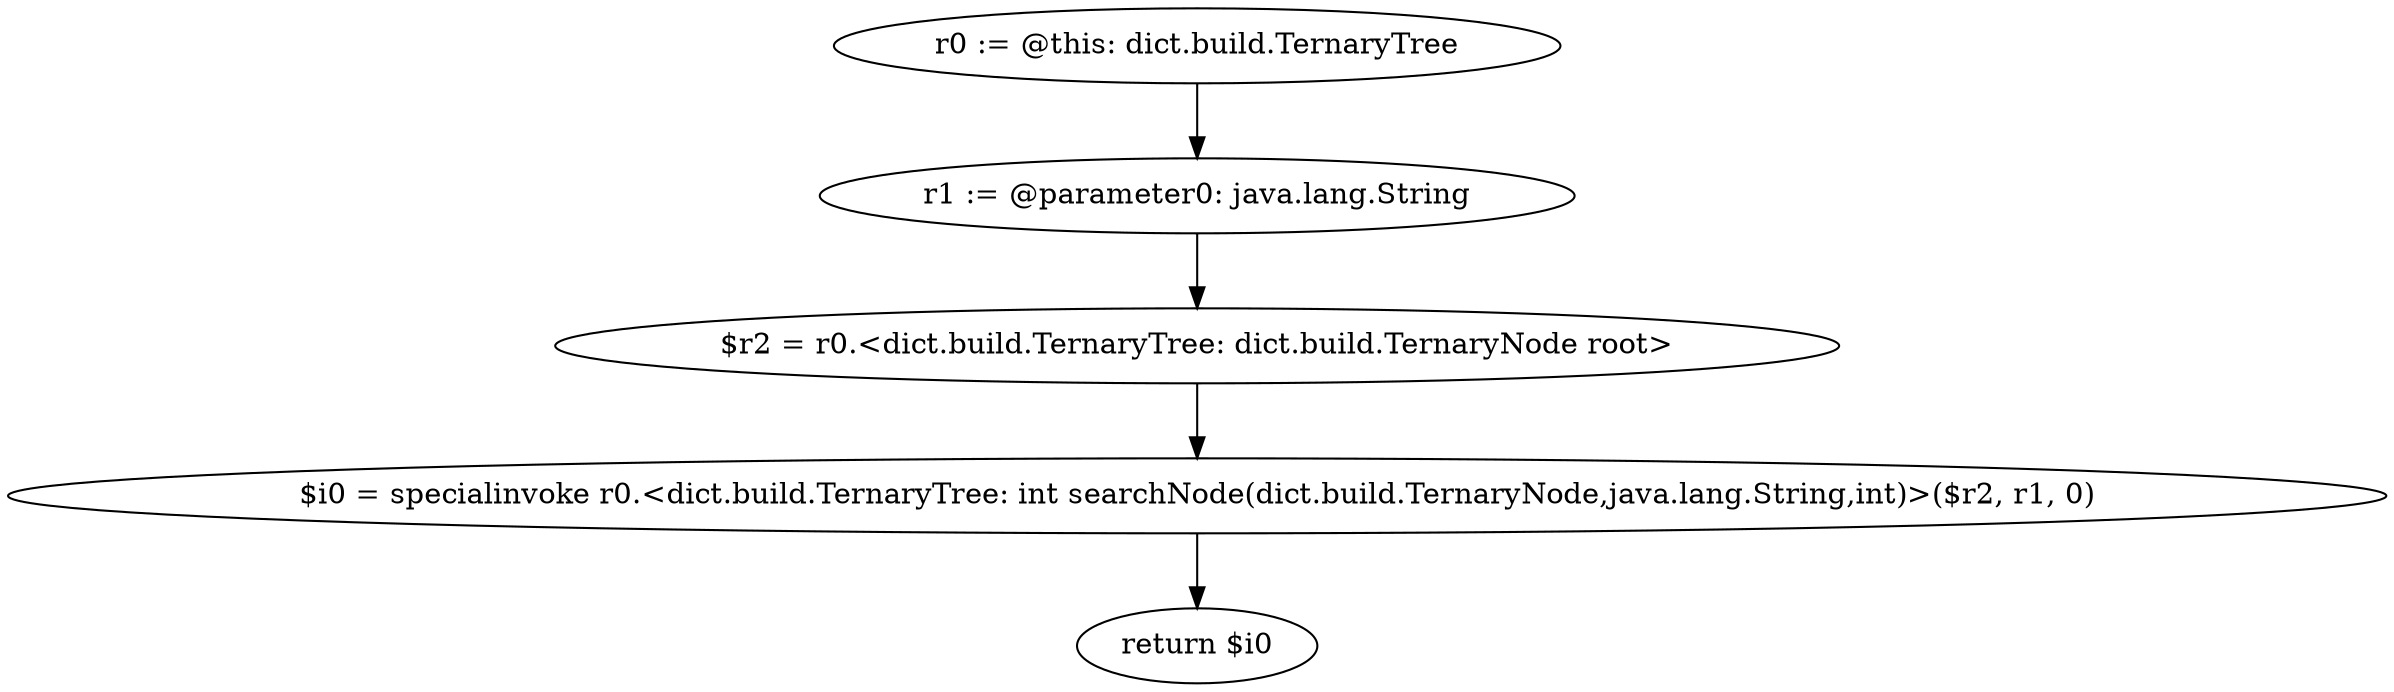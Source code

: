 digraph "unitGraph" {
    "r0 := @this: dict.build.TernaryTree"
    "r1 := @parameter0: java.lang.String"
    "$r2 = r0.<dict.build.TernaryTree: dict.build.TernaryNode root>"
    "$i0 = specialinvoke r0.<dict.build.TernaryTree: int searchNode(dict.build.TernaryNode,java.lang.String,int)>($r2, r1, 0)"
    "return $i0"
    "r0 := @this: dict.build.TernaryTree"->"r1 := @parameter0: java.lang.String";
    "r1 := @parameter0: java.lang.String"->"$r2 = r0.<dict.build.TernaryTree: dict.build.TernaryNode root>";
    "$r2 = r0.<dict.build.TernaryTree: dict.build.TernaryNode root>"->"$i0 = specialinvoke r0.<dict.build.TernaryTree: int searchNode(dict.build.TernaryNode,java.lang.String,int)>($r2, r1, 0)";
    "$i0 = specialinvoke r0.<dict.build.TernaryTree: int searchNode(dict.build.TernaryNode,java.lang.String,int)>($r2, r1, 0)"->"return $i0";
}
